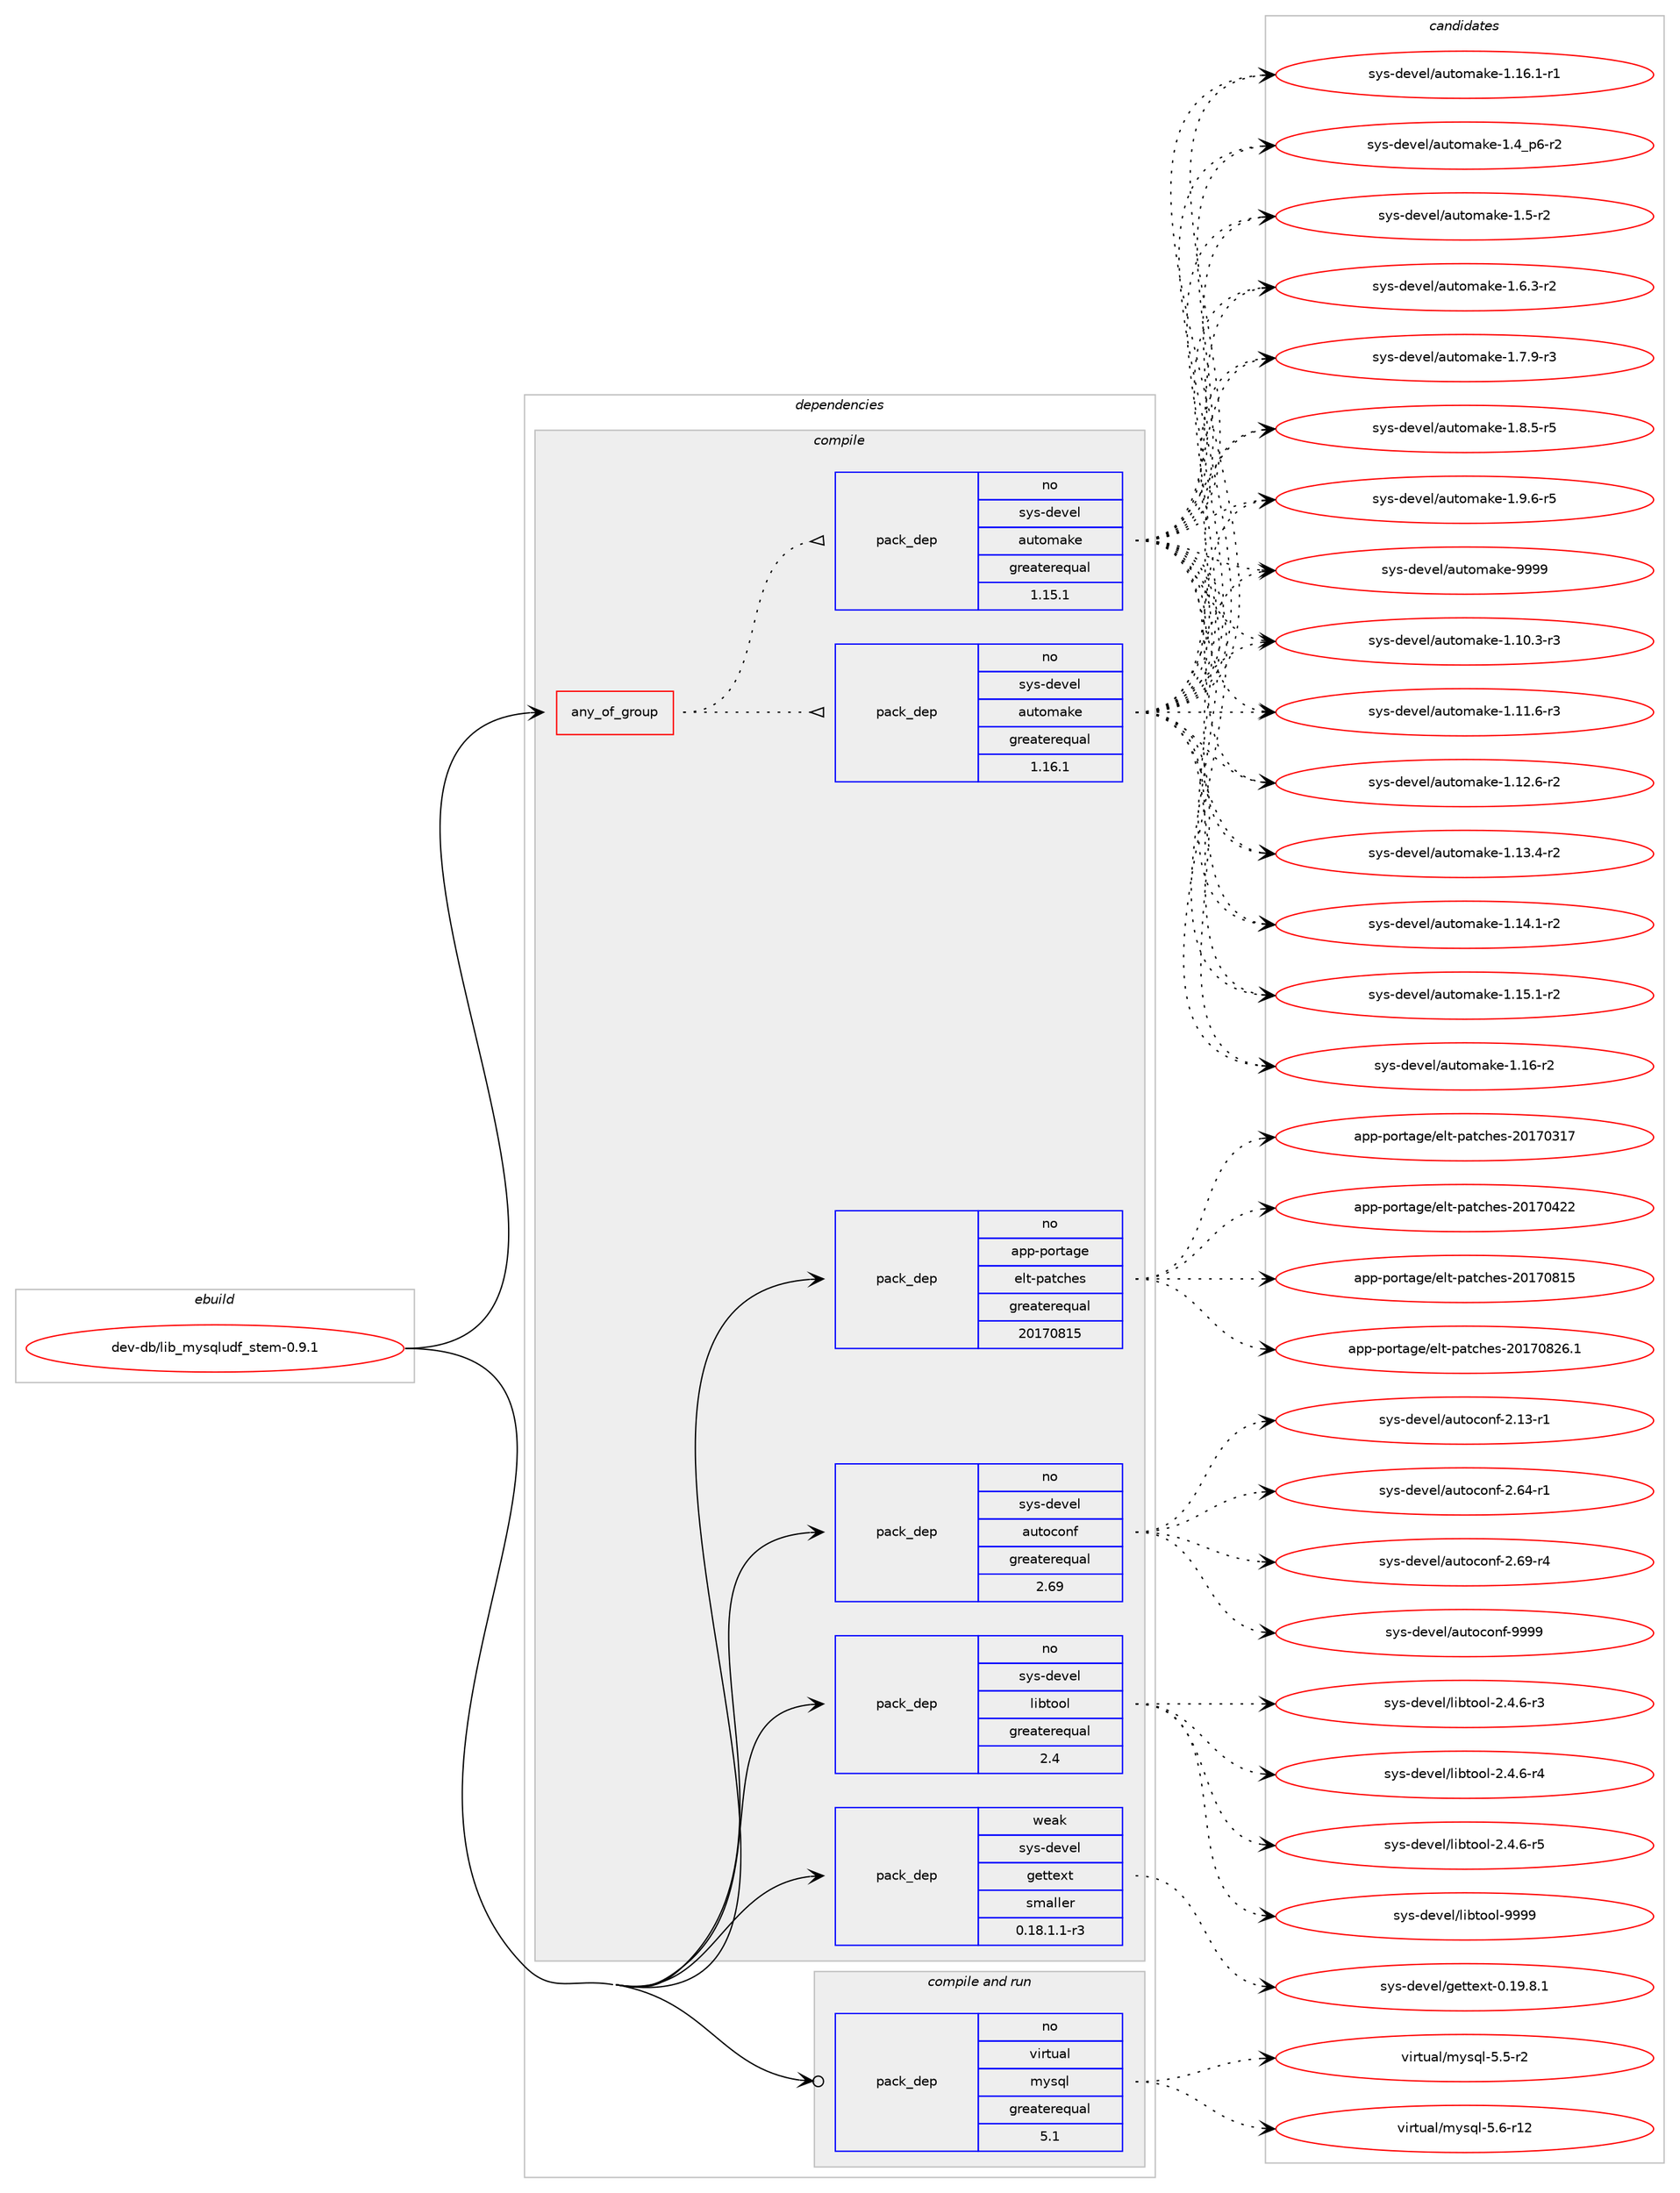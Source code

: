 digraph prolog {

# *************
# Graph options
# *************

newrank=true;
concentrate=true;
compound=true;
graph [rankdir=LR,fontname=Helvetica,fontsize=10,ranksep=1.5];#, ranksep=2.5, nodesep=0.2];
edge  [arrowhead=vee];
node  [fontname=Helvetica,fontsize=10];

# **********
# The ebuild
# **********

subgraph cluster_leftcol {
color=gray;
rank=same;
label=<<i>ebuild</i>>;
id [label="dev-db/lib_mysqludf_stem-0.9.1", color=red, width=4, href="../dev-db/lib_mysqludf_stem-0.9.1.svg"];
}

# ****************
# The dependencies
# ****************

subgraph cluster_midcol {
color=gray;
label=<<i>dependencies</i>>;
subgraph cluster_compile {
fillcolor="#eeeeee";
style=filled;
label=<<i>compile</i>>;
subgraph any20357 {
dependency1318336 [label=<<TABLE BORDER="0" CELLBORDER="1" CELLSPACING="0" CELLPADDING="4"><TR><TD CELLPADDING="10">any_of_group</TD></TR></TABLE>>, shape=none, color=red];subgraph pack940736 {
dependency1318337 [label=<<TABLE BORDER="0" CELLBORDER="1" CELLSPACING="0" CELLPADDING="4" WIDTH="220"><TR><TD ROWSPAN="6" CELLPADDING="30">pack_dep</TD></TR><TR><TD WIDTH="110">no</TD></TR><TR><TD>sys-devel</TD></TR><TR><TD>automake</TD></TR><TR><TD>greaterequal</TD></TR><TR><TD>1.16.1</TD></TR></TABLE>>, shape=none, color=blue];
}
dependency1318336:e -> dependency1318337:w [weight=20,style="dotted",arrowhead="oinv"];
subgraph pack940737 {
dependency1318338 [label=<<TABLE BORDER="0" CELLBORDER="1" CELLSPACING="0" CELLPADDING="4" WIDTH="220"><TR><TD ROWSPAN="6" CELLPADDING="30">pack_dep</TD></TR><TR><TD WIDTH="110">no</TD></TR><TR><TD>sys-devel</TD></TR><TR><TD>automake</TD></TR><TR><TD>greaterequal</TD></TR><TR><TD>1.15.1</TD></TR></TABLE>>, shape=none, color=blue];
}
dependency1318336:e -> dependency1318338:w [weight=20,style="dotted",arrowhead="oinv"];
}
id:e -> dependency1318336:w [weight=20,style="solid",arrowhead="vee"];
subgraph pack940738 {
dependency1318339 [label=<<TABLE BORDER="0" CELLBORDER="1" CELLSPACING="0" CELLPADDING="4" WIDTH="220"><TR><TD ROWSPAN="6" CELLPADDING="30">pack_dep</TD></TR><TR><TD WIDTH="110">no</TD></TR><TR><TD>app-portage</TD></TR><TR><TD>elt-patches</TD></TR><TR><TD>greaterequal</TD></TR><TR><TD>20170815</TD></TR></TABLE>>, shape=none, color=blue];
}
id:e -> dependency1318339:w [weight=20,style="solid",arrowhead="vee"];
subgraph pack940739 {
dependency1318340 [label=<<TABLE BORDER="0" CELLBORDER="1" CELLSPACING="0" CELLPADDING="4" WIDTH="220"><TR><TD ROWSPAN="6" CELLPADDING="30">pack_dep</TD></TR><TR><TD WIDTH="110">no</TD></TR><TR><TD>sys-devel</TD></TR><TR><TD>autoconf</TD></TR><TR><TD>greaterequal</TD></TR><TR><TD>2.69</TD></TR></TABLE>>, shape=none, color=blue];
}
id:e -> dependency1318340:w [weight=20,style="solid",arrowhead="vee"];
subgraph pack940740 {
dependency1318341 [label=<<TABLE BORDER="0" CELLBORDER="1" CELLSPACING="0" CELLPADDING="4" WIDTH="220"><TR><TD ROWSPAN="6" CELLPADDING="30">pack_dep</TD></TR><TR><TD WIDTH="110">no</TD></TR><TR><TD>sys-devel</TD></TR><TR><TD>libtool</TD></TR><TR><TD>greaterequal</TD></TR><TR><TD>2.4</TD></TR></TABLE>>, shape=none, color=blue];
}
id:e -> dependency1318341:w [weight=20,style="solid",arrowhead="vee"];
subgraph pack940741 {
dependency1318342 [label=<<TABLE BORDER="0" CELLBORDER="1" CELLSPACING="0" CELLPADDING="4" WIDTH="220"><TR><TD ROWSPAN="6" CELLPADDING="30">pack_dep</TD></TR><TR><TD WIDTH="110">weak</TD></TR><TR><TD>sys-devel</TD></TR><TR><TD>gettext</TD></TR><TR><TD>smaller</TD></TR><TR><TD>0.18.1.1-r3</TD></TR></TABLE>>, shape=none, color=blue];
}
id:e -> dependency1318342:w [weight=20,style="solid",arrowhead="vee"];
}
subgraph cluster_compileandrun {
fillcolor="#eeeeee";
style=filled;
label=<<i>compile and run</i>>;
subgraph pack940742 {
dependency1318343 [label=<<TABLE BORDER="0" CELLBORDER="1" CELLSPACING="0" CELLPADDING="4" WIDTH="220"><TR><TD ROWSPAN="6" CELLPADDING="30">pack_dep</TD></TR><TR><TD WIDTH="110">no</TD></TR><TR><TD>virtual</TD></TR><TR><TD>mysql</TD></TR><TR><TD>greaterequal</TD></TR><TR><TD>5.1</TD></TR></TABLE>>, shape=none, color=blue];
}
id:e -> dependency1318343:w [weight=20,style="solid",arrowhead="odotvee"];
}
subgraph cluster_run {
fillcolor="#eeeeee";
style=filled;
label=<<i>run</i>>;
}
}

# **************
# The candidates
# **************

subgraph cluster_choices {
rank=same;
color=gray;
label=<<i>candidates</i>>;

subgraph choice940736 {
color=black;
nodesep=1;
choice11512111545100101118101108479711711611110997107101454946494846514511451 [label="sys-devel/automake-1.10.3-r3", color=red, width=4,href="../sys-devel/automake-1.10.3-r3.svg"];
choice11512111545100101118101108479711711611110997107101454946494946544511451 [label="sys-devel/automake-1.11.6-r3", color=red, width=4,href="../sys-devel/automake-1.11.6-r3.svg"];
choice11512111545100101118101108479711711611110997107101454946495046544511450 [label="sys-devel/automake-1.12.6-r2", color=red, width=4,href="../sys-devel/automake-1.12.6-r2.svg"];
choice11512111545100101118101108479711711611110997107101454946495146524511450 [label="sys-devel/automake-1.13.4-r2", color=red, width=4,href="../sys-devel/automake-1.13.4-r2.svg"];
choice11512111545100101118101108479711711611110997107101454946495246494511450 [label="sys-devel/automake-1.14.1-r2", color=red, width=4,href="../sys-devel/automake-1.14.1-r2.svg"];
choice11512111545100101118101108479711711611110997107101454946495346494511450 [label="sys-devel/automake-1.15.1-r2", color=red, width=4,href="../sys-devel/automake-1.15.1-r2.svg"];
choice1151211154510010111810110847971171161111099710710145494649544511450 [label="sys-devel/automake-1.16-r2", color=red, width=4,href="../sys-devel/automake-1.16-r2.svg"];
choice11512111545100101118101108479711711611110997107101454946495446494511449 [label="sys-devel/automake-1.16.1-r1", color=red, width=4,href="../sys-devel/automake-1.16.1-r1.svg"];
choice115121115451001011181011084797117116111109971071014549465295112544511450 [label="sys-devel/automake-1.4_p6-r2", color=red, width=4,href="../sys-devel/automake-1.4_p6-r2.svg"];
choice11512111545100101118101108479711711611110997107101454946534511450 [label="sys-devel/automake-1.5-r2", color=red, width=4,href="../sys-devel/automake-1.5-r2.svg"];
choice115121115451001011181011084797117116111109971071014549465446514511450 [label="sys-devel/automake-1.6.3-r2", color=red, width=4,href="../sys-devel/automake-1.6.3-r2.svg"];
choice115121115451001011181011084797117116111109971071014549465546574511451 [label="sys-devel/automake-1.7.9-r3", color=red, width=4,href="../sys-devel/automake-1.7.9-r3.svg"];
choice115121115451001011181011084797117116111109971071014549465646534511453 [label="sys-devel/automake-1.8.5-r5", color=red, width=4,href="../sys-devel/automake-1.8.5-r5.svg"];
choice115121115451001011181011084797117116111109971071014549465746544511453 [label="sys-devel/automake-1.9.6-r5", color=red, width=4,href="../sys-devel/automake-1.9.6-r5.svg"];
choice115121115451001011181011084797117116111109971071014557575757 [label="sys-devel/automake-9999", color=red, width=4,href="../sys-devel/automake-9999.svg"];
dependency1318337:e -> choice11512111545100101118101108479711711611110997107101454946494846514511451:w [style=dotted,weight="100"];
dependency1318337:e -> choice11512111545100101118101108479711711611110997107101454946494946544511451:w [style=dotted,weight="100"];
dependency1318337:e -> choice11512111545100101118101108479711711611110997107101454946495046544511450:w [style=dotted,weight="100"];
dependency1318337:e -> choice11512111545100101118101108479711711611110997107101454946495146524511450:w [style=dotted,weight="100"];
dependency1318337:e -> choice11512111545100101118101108479711711611110997107101454946495246494511450:w [style=dotted,weight="100"];
dependency1318337:e -> choice11512111545100101118101108479711711611110997107101454946495346494511450:w [style=dotted,weight="100"];
dependency1318337:e -> choice1151211154510010111810110847971171161111099710710145494649544511450:w [style=dotted,weight="100"];
dependency1318337:e -> choice11512111545100101118101108479711711611110997107101454946495446494511449:w [style=dotted,weight="100"];
dependency1318337:e -> choice115121115451001011181011084797117116111109971071014549465295112544511450:w [style=dotted,weight="100"];
dependency1318337:e -> choice11512111545100101118101108479711711611110997107101454946534511450:w [style=dotted,weight="100"];
dependency1318337:e -> choice115121115451001011181011084797117116111109971071014549465446514511450:w [style=dotted,weight="100"];
dependency1318337:e -> choice115121115451001011181011084797117116111109971071014549465546574511451:w [style=dotted,weight="100"];
dependency1318337:e -> choice115121115451001011181011084797117116111109971071014549465646534511453:w [style=dotted,weight="100"];
dependency1318337:e -> choice115121115451001011181011084797117116111109971071014549465746544511453:w [style=dotted,weight="100"];
dependency1318337:e -> choice115121115451001011181011084797117116111109971071014557575757:w [style=dotted,weight="100"];
}
subgraph choice940737 {
color=black;
nodesep=1;
choice11512111545100101118101108479711711611110997107101454946494846514511451 [label="sys-devel/automake-1.10.3-r3", color=red, width=4,href="../sys-devel/automake-1.10.3-r3.svg"];
choice11512111545100101118101108479711711611110997107101454946494946544511451 [label="sys-devel/automake-1.11.6-r3", color=red, width=4,href="../sys-devel/automake-1.11.6-r3.svg"];
choice11512111545100101118101108479711711611110997107101454946495046544511450 [label="sys-devel/automake-1.12.6-r2", color=red, width=4,href="../sys-devel/automake-1.12.6-r2.svg"];
choice11512111545100101118101108479711711611110997107101454946495146524511450 [label="sys-devel/automake-1.13.4-r2", color=red, width=4,href="../sys-devel/automake-1.13.4-r2.svg"];
choice11512111545100101118101108479711711611110997107101454946495246494511450 [label="sys-devel/automake-1.14.1-r2", color=red, width=4,href="../sys-devel/automake-1.14.1-r2.svg"];
choice11512111545100101118101108479711711611110997107101454946495346494511450 [label="sys-devel/automake-1.15.1-r2", color=red, width=4,href="../sys-devel/automake-1.15.1-r2.svg"];
choice1151211154510010111810110847971171161111099710710145494649544511450 [label="sys-devel/automake-1.16-r2", color=red, width=4,href="../sys-devel/automake-1.16-r2.svg"];
choice11512111545100101118101108479711711611110997107101454946495446494511449 [label="sys-devel/automake-1.16.1-r1", color=red, width=4,href="../sys-devel/automake-1.16.1-r1.svg"];
choice115121115451001011181011084797117116111109971071014549465295112544511450 [label="sys-devel/automake-1.4_p6-r2", color=red, width=4,href="../sys-devel/automake-1.4_p6-r2.svg"];
choice11512111545100101118101108479711711611110997107101454946534511450 [label="sys-devel/automake-1.5-r2", color=red, width=4,href="../sys-devel/automake-1.5-r2.svg"];
choice115121115451001011181011084797117116111109971071014549465446514511450 [label="sys-devel/automake-1.6.3-r2", color=red, width=4,href="../sys-devel/automake-1.6.3-r2.svg"];
choice115121115451001011181011084797117116111109971071014549465546574511451 [label="sys-devel/automake-1.7.9-r3", color=red, width=4,href="../sys-devel/automake-1.7.9-r3.svg"];
choice115121115451001011181011084797117116111109971071014549465646534511453 [label="sys-devel/automake-1.8.5-r5", color=red, width=4,href="../sys-devel/automake-1.8.5-r5.svg"];
choice115121115451001011181011084797117116111109971071014549465746544511453 [label="sys-devel/automake-1.9.6-r5", color=red, width=4,href="../sys-devel/automake-1.9.6-r5.svg"];
choice115121115451001011181011084797117116111109971071014557575757 [label="sys-devel/automake-9999", color=red, width=4,href="../sys-devel/automake-9999.svg"];
dependency1318338:e -> choice11512111545100101118101108479711711611110997107101454946494846514511451:w [style=dotted,weight="100"];
dependency1318338:e -> choice11512111545100101118101108479711711611110997107101454946494946544511451:w [style=dotted,weight="100"];
dependency1318338:e -> choice11512111545100101118101108479711711611110997107101454946495046544511450:w [style=dotted,weight="100"];
dependency1318338:e -> choice11512111545100101118101108479711711611110997107101454946495146524511450:w [style=dotted,weight="100"];
dependency1318338:e -> choice11512111545100101118101108479711711611110997107101454946495246494511450:w [style=dotted,weight="100"];
dependency1318338:e -> choice11512111545100101118101108479711711611110997107101454946495346494511450:w [style=dotted,weight="100"];
dependency1318338:e -> choice1151211154510010111810110847971171161111099710710145494649544511450:w [style=dotted,weight="100"];
dependency1318338:e -> choice11512111545100101118101108479711711611110997107101454946495446494511449:w [style=dotted,weight="100"];
dependency1318338:e -> choice115121115451001011181011084797117116111109971071014549465295112544511450:w [style=dotted,weight="100"];
dependency1318338:e -> choice11512111545100101118101108479711711611110997107101454946534511450:w [style=dotted,weight="100"];
dependency1318338:e -> choice115121115451001011181011084797117116111109971071014549465446514511450:w [style=dotted,weight="100"];
dependency1318338:e -> choice115121115451001011181011084797117116111109971071014549465546574511451:w [style=dotted,weight="100"];
dependency1318338:e -> choice115121115451001011181011084797117116111109971071014549465646534511453:w [style=dotted,weight="100"];
dependency1318338:e -> choice115121115451001011181011084797117116111109971071014549465746544511453:w [style=dotted,weight="100"];
dependency1318338:e -> choice115121115451001011181011084797117116111109971071014557575757:w [style=dotted,weight="100"];
}
subgraph choice940738 {
color=black;
nodesep=1;
choice97112112451121111141169710310147101108116451129711699104101115455048495548514955 [label="app-portage/elt-patches-20170317", color=red, width=4,href="../app-portage/elt-patches-20170317.svg"];
choice97112112451121111141169710310147101108116451129711699104101115455048495548525050 [label="app-portage/elt-patches-20170422", color=red, width=4,href="../app-portage/elt-patches-20170422.svg"];
choice97112112451121111141169710310147101108116451129711699104101115455048495548564953 [label="app-portage/elt-patches-20170815", color=red, width=4,href="../app-portage/elt-patches-20170815.svg"];
choice971121124511211111411697103101471011081164511297116991041011154550484955485650544649 [label="app-portage/elt-patches-20170826.1", color=red, width=4,href="../app-portage/elt-patches-20170826.1.svg"];
dependency1318339:e -> choice97112112451121111141169710310147101108116451129711699104101115455048495548514955:w [style=dotted,weight="100"];
dependency1318339:e -> choice97112112451121111141169710310147101108116451129711699104101115455048495548525050:w [style=dotted,weight="100"];
dependency1318339:e -> choice97112112451121111141169710310147101108116451129711699104101115455048495548564953:w [style=dotted,weight="100"];
dependency1318339:e -> choice971121124511211111411697103101471011081164511297116991041011154550484955485650544649:w [style=dotted,weight="100"];
}
subgraph choice940739 {
color=black;
nodesep=1;
choice1151211154510010111810110847971171161119911111010245504649514511449 [label="sys-devel/autoconf-2.13-r1", color=red, width=4,href="../sys-devel/autoconf-2.13-r1.svg"];
choice1151211154510010111810110847971171161119911111010245504654524511449 [label="sys-devel/autoconf-2.64-r1", color=red, width=4,href="../sys-devel/autoconf-2.64-r1.svg"];
choice1151211154510010111810110847971171161119911111010245504654574511452 [label="sys-devel/autoconf-2.69-r4", color=red, width=4,href="../sys-devel/autoconf-2.69-r4.svg"];
choice115121115451001011181011084797117116111991111101024557575757 [label="sys-devel/autoconf-9999", color=red, width=4,href="../sys-devel/autoconf-9999.svg"];
dependency1318340:e -> choice1151211154510010111810110847971171161119911111010245504649514511449:w [style=dotted,weight="100"];
dependency1318340:e -> choice1151211154510010111810110847971171161119911111010245504654524511449:w [style=dotted,weight="100"];
dependency1318340:e -> choice1151211154510010111810110847971171161119911111010245504654574511452:w [style=dotted,weight="100"];
dependency1318340:e -> choice115121115451001011181011084797117116111991111101024557575757:w [style=dotted,weight="100"];
}
subgraph choice940740 {
color=black;
nodesep=1;
choice1151211154510010111810110847108105981161111111084550465246544511451 [label="sys-devel/libtool-2.4.6-r3", color=red, width=4,href="../sys-devel/libtool-2.4.6-r3.svg"];
choice1151211154510010111810110847108105981161111111084550465246544511452 [label="sys-devel/libtool-2.4.6-r4", color=red, width=4,href="../sys-devel/libtool-2.4.6-r4.svg"];
choice1151211154510010111810110847108105981161111111084550465246544511453 [label="sys-devel/libtool-2.4.6-r5", color=red, width=4,href="../sys-devel/libtool-2.4.6-r5.svg"];
choice1151211154510010111810110847108105981161111111084557575757 [label="sys-devel/libtool-9999", color=red, width=4,href="../sys-devel/libtool-9999.svg"];
dependency1318341:e -> choice1151211154510010111810110847108105981161111111084550465246544511451:w [style=dotted,weight="100"];
dependency1318341:e -> choice1151211154510010111810110847108105981161111111084550465246544511452:w [style=dotted,weight="100"];
dependency1318341:e -> choice1151211154510010111810110847108105981161111111084550465246544511453:w [style=dotted,weight="100"];
dependency1318341:e -> choice1151211154510010111810110847108105981161111111084557575757:w [style=dotted,weight="100"];
}
subgraph choice940741 {
color=black;
nodesep=1;
choice1151211154510010111810110847103101116116101120116454846495746564649 [label="sys-devel/gettext-0.19.8.1", color=red, width=4,href="../sys-devel/gettext-0.19.8.1.svg"];
dependency1318342:e -> choice1151211154510010111810110847103101116116101120116454846495746564649:w [style=dotted,weight="100"];
}
subgraph choice940742 {
color=black;
nodesep=1;
choice1181051141161179710847109121115113108455346534511450 [label="virtual/mysql-5.5-r2", color=red, width=4,href="../virtual/mysql-5.5-r2.svg"];
choice118105114116117971084710912111511310845534654451144950 [label="virtual/mysql-5.6-r12", color=red, width=4,href="../virtual/mysql-5.6-r12.svg"];
dependency1318343:e -> choice1181051141161179710847109121115113108455346534511450:w [style=dotted,weight="100"];
dependency1318343:e -> choice118105114116117971084710912111511310845534654451144950:w [style=dotted,weight="100"];
}
}

}
